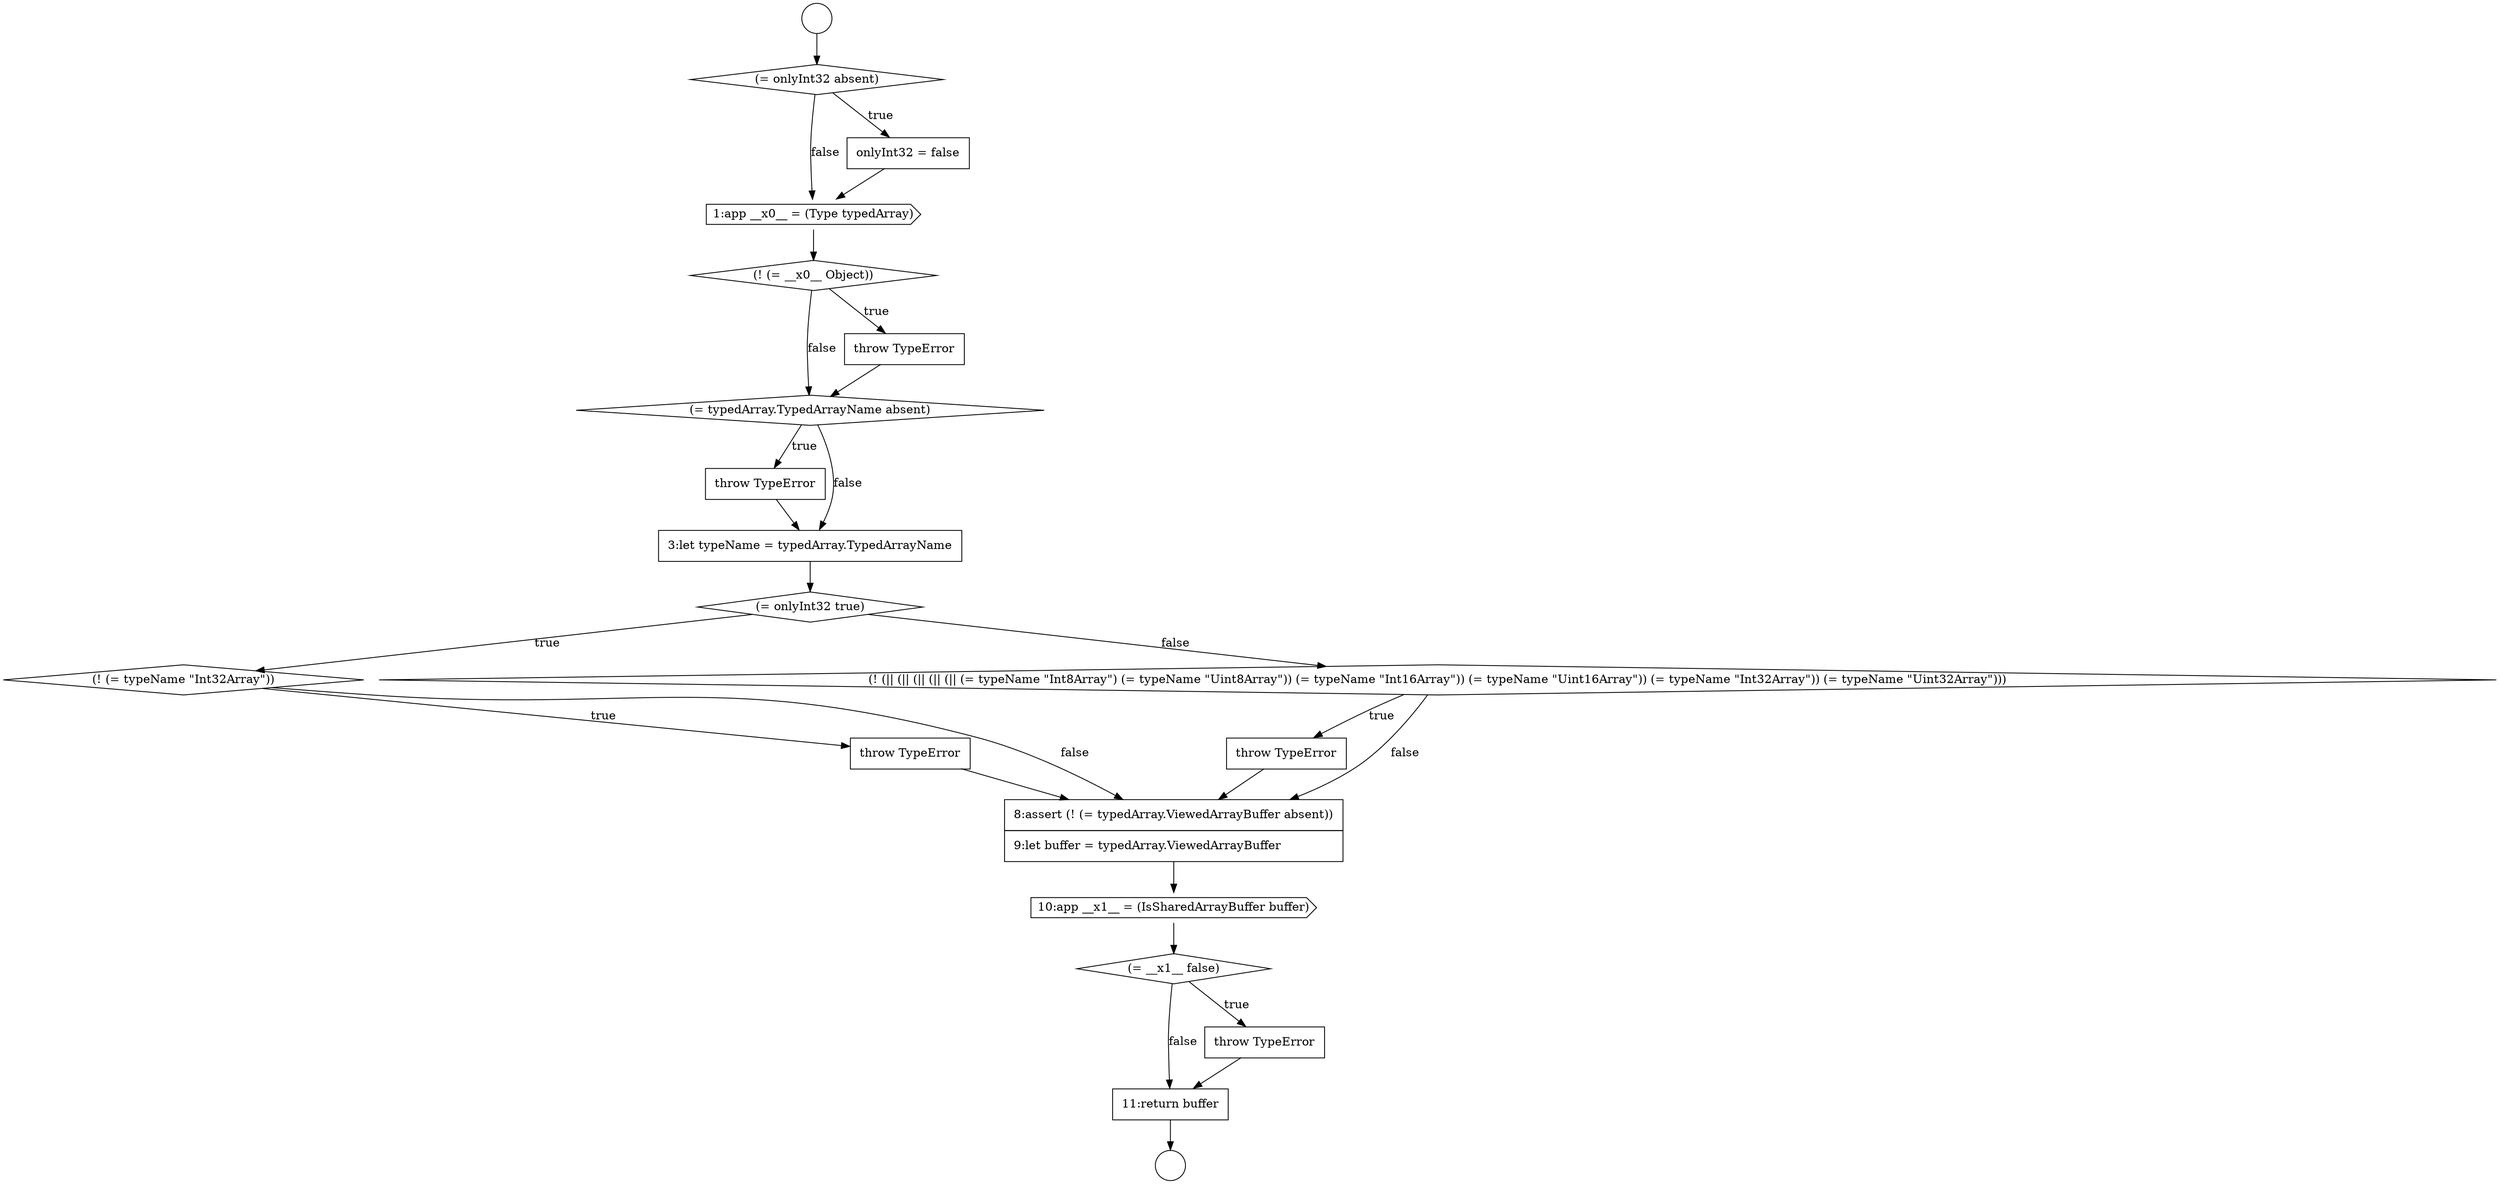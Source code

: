 digraph {
  node16495 [shape=none, margin=0, label=<<font color="black">
    <table border="0" cellborder="1" cellspacing="0" cellpadding="10">
      <tr><td align="left">throw TypeError</td></tr>
    </table>
  </font>> color="black" fillcolor="white" style=filled]
  node16497 [shape=cds, label=<<font color="black">10:app __x1__ = (IsSharedArrayBuffer buffer)</font>> color="black" fillcolor="white" style=filled]
  node16492 [shape=diamond, label=<<font color="black">(! (= typeName &quot;Int32Array&quot;))</font>> color="black" fillcolor="white" style=filled]
  node16486 [shape=diamond, label=<<font color="black">(! (= __x0__ Object))</font>> color="black" fillcolor="white" style=filled]
  node16500 [shape=none, margin=0, label=<<font color="black">
    <table border="0" cellborder="1" cellspacing="0" cellpadding="10">
      <tr><td align="left">11:return buffer</td></tr>
    </table>
  </font>> color="black" fillcolor="white" style=filled]
  node16493 [shape=none, margin=0, label=<<font color="black">
    <table border="0" cellborder="1" cellspacing="0" cellpadding="10">
      <tr><td align="left">throw TypeError</td></tr>
    </table>
  </font>> color="black" fillcolor="white" style=filled]
  node16489 [shape=none, margin=0, label=<<font color="black">
    <table border="0" cellborder="1" cellspacing="0" cellpadding="10">
      <tr><td align="left">throw TypeError</td></tr>
    </table>
  </font>> color="black" fillcolor="white" style=filled]
  node16499 [shape=none, margin=0, label=<<font color="black">
    <table border="0" cellborder="1" cellspacing="0" cellpadding="10">
      <tr><td align="left">throw TypeError</td></tr>
    </table>
  </font>> color="black" fillcolor="white" style=filled]
  node16485 [shape=cds, label=<<font color="black">1:app __x0__ = (Type typedArray)</font>> color="black" fillcolor="white" style=filled]
  node16482 [shape=circle label=" " color="black" fillcolor="white" style=filled]
  node16494 [shape=diamond, label=<<font color="black">(! (|| (|| (|| (|| (|| (= typeName &quot;Int8Array&quot;) (= typeName &quot;Uint8Array&quot;)) (= typeName &quot;Int16Array&quot;)) (= typeName &quot;Uint16Array&quot;)) (= typeName &quot;Int32Array&quot;)) (= typeName &quot;Uint32Array&quot;)))</font>> color="black" fillcolor="white" style=filled]
  node16490 [shape=none, margin=0, label=<<font color="black">
    <table border="0" cellborder="1" cellspacing="0" cellpadding="10">
      <tr><td align="left">3:let typeName = typedArray.TypedArrayName</td></tr>
    </table>
  </font>> color="black" fillcolor="white" style=filled]
  node16481 [shape=circle label=" " color="black" fillcolor="white" style=filled]
  node16498 [shape=diamond, label=<<font color="black">(= __x1__ false)</font>> color="black" fillcolor="white" style=filled]
  node16491 [shape=diamond, label=<<font color="black">(= onlyInt32 true)</font>> color="black" fillcolor="white" style=filled]
  node16488 [shape=diamond, label=<<font color="black">(= typedArray.TypedArrayName absent)</font>> color="black" fillcolor="white" style=filled]
  node16487 [shape=none, margin=0, label=<<font color="black">
    <table border="0" cellborder="1" cellspacing="0" cellpadding="10">
      <tr><td align="left">throw TypeError</td></tr>
    </table>
  </font>> color="black" fillcolor="white" style=filled]
  node16484 [shape=none, margin=0, label=<<font color="black">
    <table border="0" cellborder="1" cellspacing="0" cellpadding="10">
      <tr><td align="left">onlyInt32 = false</td></tr>
    </table>
  </font>> color="black" fillcolor="white" style=filled]
  node16483 [shape=diamond, label=<<font color="black">(= onlyInt32 absent)</font>> color="black" fillcolor="white" style=filled]
  node16496 [shape=none, margin=0, label=<<font color="black">
    <table border="0" cellborder="1" cellspacing="0" cellpadding="10">
      <tr><td align="left">8:assert (! (= typedArray.ViewedArrayBuffer absent))</td></tr>
      <tr><td align="left">9:let buffer = typedArray.ViewedArrayBuffer</td></tr>
    </table>
  </font>> color="black" fillcolor="white" style=filled]
  node16490 -> node16491 [ color="black"]
  node16487 -> node16488 [ color="black"]
  node16498 -> node16499 [label=<<font color="black">true</font>> color="black"]
  node16498 -> node16500 [label=<<font color="black">false</font>> color="black"]
  node16488 -> node16489 [label=<<font color="black">true</font>> color="black"]
  node16488 -> node16490 [label=<<font color="black">false</font>> color="black"]
  node16492 -> node16493 [label=<<font color="black">true</font>> color="black"]
  node16492 -> node16496 [label=<<font color="black">false</font>> color="black"]
  node16496 -> node16497 [ color="black"]
  node16494 -> node16495 [label=<<font color="black">true</font>> color="black"]
  node16494 -> node16496 [label=<<font color="black">false</font>> color="black"]
  node16481 -> node16483 [ color="black"]
  node16500 -> node16482 [ color="black"]
  node16497 -> node16498 [ color="black"]
  node16486 -> node16487 [label=<<font color="black">true</font>> color="black"]
  node16486 -> node16488 [label=<<font color="black">false</font>> color="black"]
  node16499 -> node16500 [ color="black"]
  node16489 -> node16490 [ color="black"]
  node16484 -> node16485 [ color="black"]
  node16483 -> node16484 [label=<<font color="black">true</font>> color="black"]
  node16483 -> node16485 [label=<<font color="black">false</font>> color="black"]
  node16493 -> node16496 [ color="black"]
  node16495 -> node16496 [ color="black"]
  node16485 -> node16486 [ color="black"]
  node16491 -> node16492 [label=<<font color="black">true</font>> color="black"]
  node16491 -> node16494 [label=<<font color="black">false</font>> color="black"]
}
